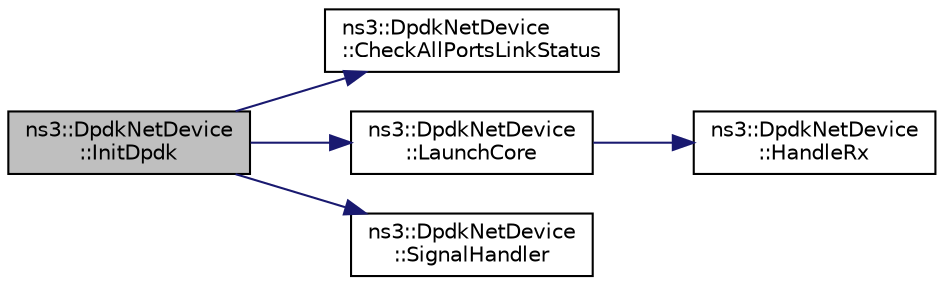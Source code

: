 digraph "ns3::DpdkNetDevice::InitDpdk"
{
 // LATEX_PDF_SIZE
  edge [fontname="Helvetica",fontsize="10",labelfontname="Helvetica",labelfontsize="10"];
  node [fontname="Helvetica",fontsize="10",shape=record];
  rankdir="LR";
  Node1 [label="ns3::DpdkNetDevice\l::InitDpdk",height=0.2,width=0.4,color="black", fillcolor="grey75", style="filled", fontcolor="black",tooltip="Initialize Dpdk."];
  Node1 -> Node2 [color="midnightblue",fontsize="10",style="solid",fontname="Helvetica"];
  Node2 [label="ns3::DpdkNetDevice\l::CheckAllPortsLinkStatus",height=0.2,width=0.4,color="black", fillcolor="white", style="filled",URL="$classns3_1_1_dpdk_net_device.html#adec871a3e7487344a9d19c4bd1a389ed",tooltip="Check the link status of all ports in up to 9s and print them finally."];
  Node1 -> Node3 [color="midnightblue",fontsize="10",style="solid",fontname="Helvetica"];
  Node3 [label="ns3::DpdkNetDevice\l::LaunchCore",height=0.2,width=0.4,color="black", fillcolor="white", style="filled",URL="$classns3_1_1_dpdk_net_device.html#a05793ea80c697a99970e1566acae214e",tooltip="A function to handle rx & tx operations."];
  Node3 -> Node4 [color="midnightblue",fontsize="10",style="solid",fontname="Helvetica"];
  Node4 [label="ns3::DpdkNetDevice\l::HandleRx",height=0.2,width=0.4,color="black", fillcolor="white", style="filled",URL="$classns3_1_1_dpdk_net_device.html#ad59ac2f18ecef7e8b180665c5920bd84",tooltip="Receive packets in burst from the nic to the rx_buffer."];
  Node1 -> Node5 [color="midnightblue",fontsize="10",style="solid",fontname="Helvetica"];
  Node5 [label="ns3::DpdkNetDevice\l::SignalHandler",height=0.2,width=0.4,color="black", fillcolor="white", style="filled",URL="$classns3_1_1_dpdk_net_device.html#a2cfe6d780a2e920926c8ccbca6d8293d",tooltip="A signal handler for SIGINT and SIGTERM signals."];
}
